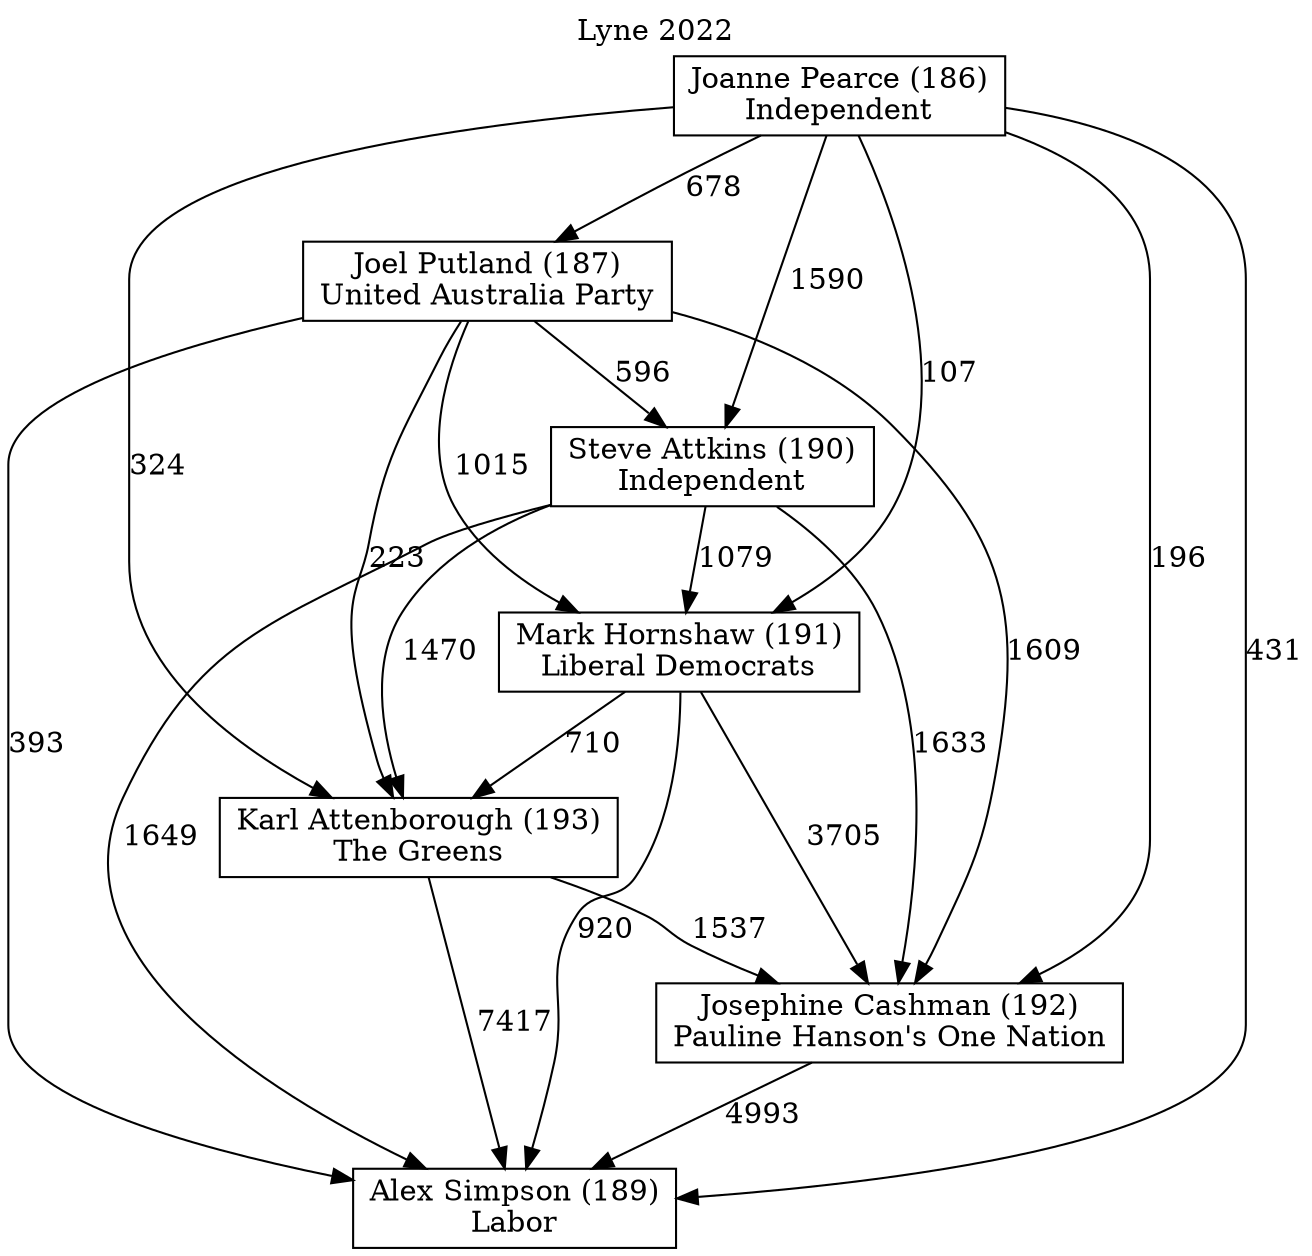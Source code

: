 // House preference flow
digraph "Alex Simpson (189)_Lyne_2022" {
	graph [label="Lyne 2022" labelloc=t mclimit=10]
	node [shape=box]
	"Alex Simpson (189)" [label="Alex Simpson (189)
Labor"]
	"Mark Hornshaw (191)" [label="Mark Hornshaw (191)
Liberal Democrats"]
	"Steve Attkins (190)" [label="Steve Attkins (190)
Independent"]
	"Karl Attenborough (193)" [label="Karl Attenborough (193)
The Greens"]
	"Joanne Pearce (186)" [label="Joanne Pearce (186)
Independent"]
	"Josephine Cashman (192)" [label="Josephine Cashman (192)
Pauline Hanson's One Nation"]
	"Joel Putland (187)" [label="Joel Putland (187)
United Australia Party"]
	"Steve Attkins (190)" -> "Josephine Cashman (192)" [label=1633]
	"Joanne Pearce (186)" -> "Alex Simpson (189)" [label=431]
	"Joel Putland (187)" -> "Alex Simpson (189)" [label=393]
	"Steve Attkins (190)" -> "Karl Attenborough (193)" [label=1470]
	"Mark Hornshaw (191)" -> "Karl Attenborough (193)" [label=710]
	"Joanne Pearce (186)" -> "Karl Attenborough (193)" [label=324]
	"Karl Attenborough (193)" -> "Josephine Cashman (192)" [label=1537]
	"Steve Attkins (190)" -> "Alex Simpson (189)" [label=1649]
	"Joel Putland (187)" -> "Josephine Cashman (192)" [label=1609]
	"Joel Putland (187)" -> "Karl Attenborough (193)" [label=223]
	"Joanne Pearce (186)" -> "Steve Attkins (190)" [label=1590]
	"Karl Attenborough (193)" -> "Alex Simpson (189)" [label=7417]
	"Joanne Pearce (186)" -> "Josephine Cashman (192)" [label=196]
	"Joel Putland (187)" -> "Mark Hornshaw (191)" [label=1015]
	"Mark Hornshaw (191)" -> "Josephine Cashman (192)" [label=3705]
	"Steve Attkins (190)" -> "Mark Hornshaw (191)" [label=1079]
	"Mark Hornshaw (191)" -> "Alex Simpson (189)" [label=920]
	"Joel Putland (187)" -> "Steve Attkins (190)" [label=596]
	"Joanne Pearce (186)" -> "Joel Putland (187)" [label=678]
	"Josephine Cashman (192)" -> "Alex Simpson (189)" [label=4993]
	"Joanne Pearce (186)" -> "Mark Hornshaw (191)" [label=107]
}
